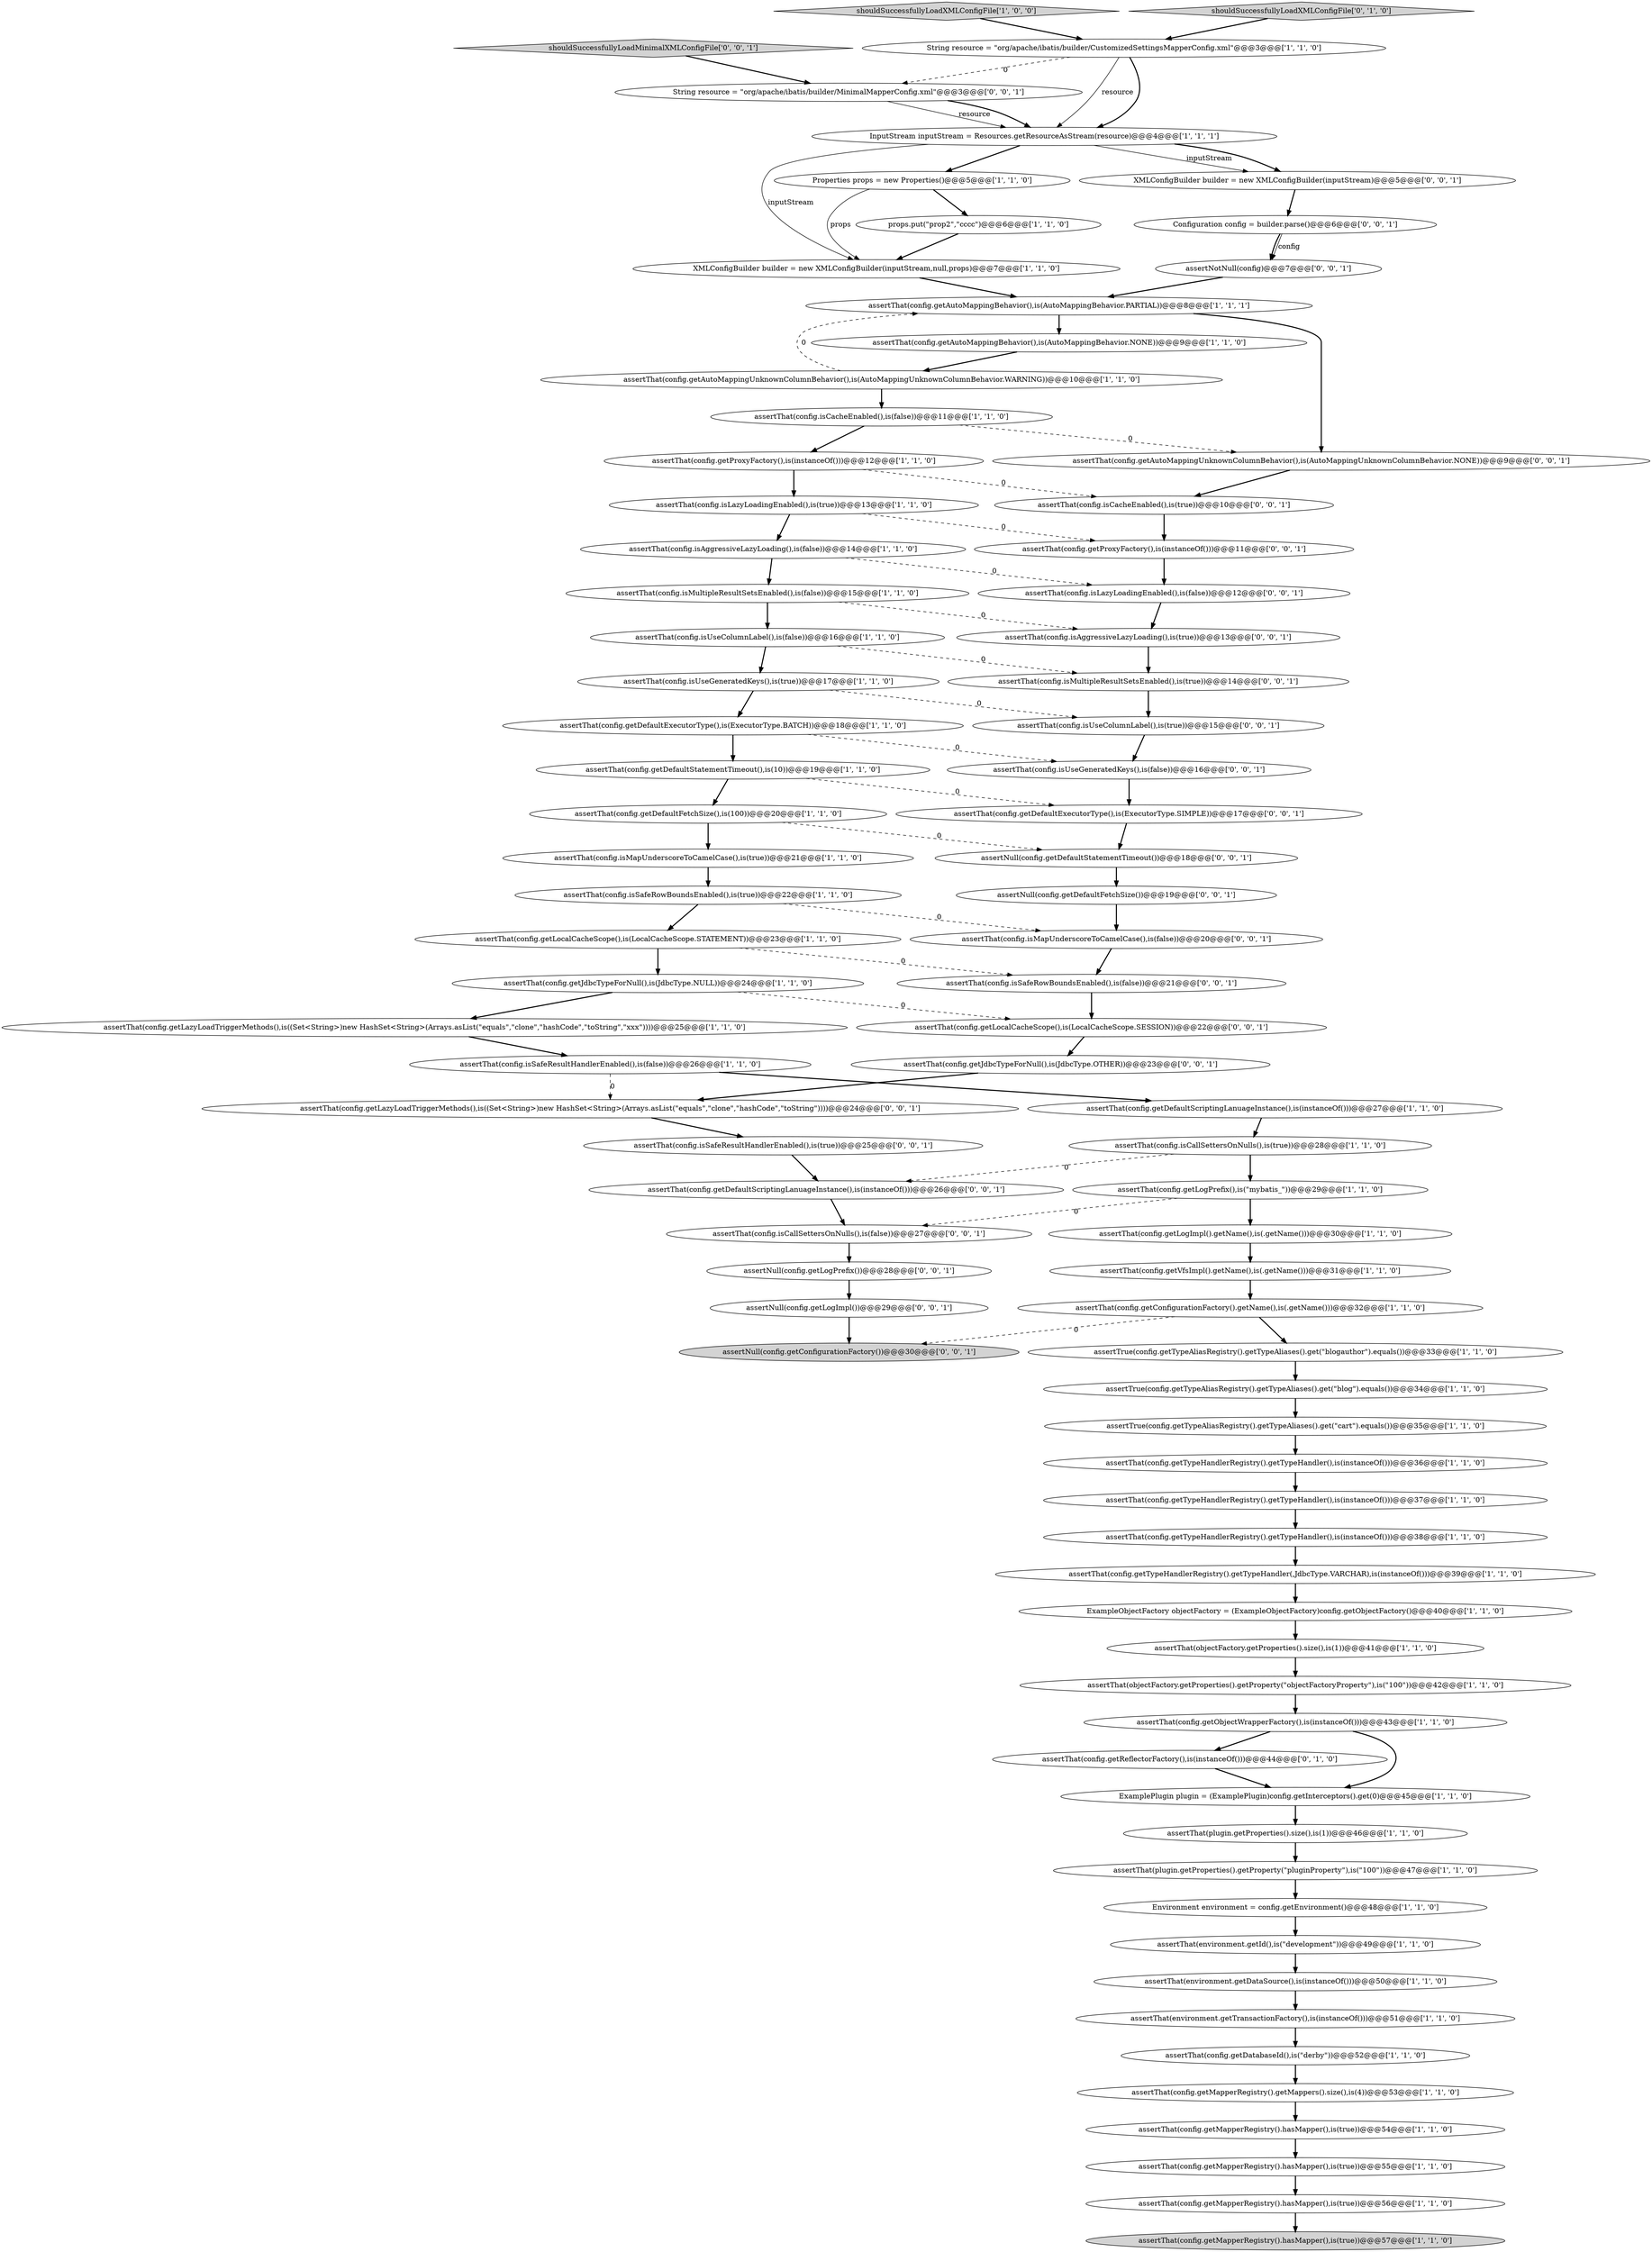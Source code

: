 digraph {
70 [style = filled, label = "assertThat(config.isCacheEnabled(),is(true))@@@10@@@['0', '0', '1']", fillcolor = white, shape = ellipse image = "AAA0AAABBB3BBB"];
14 [style = filled, label = "InputStream inputStream = Resources.getResourceAsStream(resource)@@@4@@@['1', '1', '1']", fillcolor = white, shape = ellipse image = "AAA0AAABBB1BBB"];
21 [style = filled, label = "assertThat(config.isAggressiveLazyLoading(),is(false))@@@14@@@['1', '1', '0']", fillcolor = white, shape = ellipse image = "AAA0AAABBB1BBB"];
68 [style = filled, label = "assertNull(config.getLogImpl())@@@29@@@['0', '0', '1']", fillcolor = white, shape = ellipse image = "AAA0AAABBB3BBB"];
11 [style = filled, label = "props.put(\"prop2\",\"cccc\")@@@6@@@['1', '1', '0']", fillcolor = white, shape = ellipse image = "AAA0AAABBB1BBB"];
77 [style = filled, label = "assertNull(config.getDefaultFetchSize())@@@19@@@['0', '0', '1']", fillcolor = white, shape = ellipse image = "AAA0AAABBB3BBB"];
81 [style = filled, label = "assertThat(config.isAggressiveLazyLoading(),is(true))@@@13@@@['0', '0', '1']", fillcolor = white, shape = ellipse image = "AAA0AAABBB3BBB"];
42 [style = filled, label = "shouldSuccessfullyLoadXMLConfigFile['1', '0', '0']", fillcolor = lightgray, shape = diamond image = "AAA0AAABBB1BBB"];
46 [style = filled, label = "XMLConfigBuilder builder = new XMLConfigBuilder(inputStream,null,props)@@@7@@@['1', '1', '0']", fillcolor = white, shape = ellipse image = "AAA0AAABBB1BBB"];
5 [style = filled, label = "assertThat(config.getDefaultExecutorType(),is(ExecutorType.BATCH))@@@18@@@['1', '1', '0']", fillcolor = white, shape = ellipse image = "AAA0AAABBB1BBB"];
6 [style = filled, label = "assertTrue(config.getTypeAliasRegistry().getTypeAliases().get(\"cart\").equals())@@@35@@@['1', '1', '0']", fillcolor = white, shape = ellipse image = "AAA0AAABBB1BBB"];
26 [style = filled, label = "assertThat(config.getVfsImpl().getName(),is(.getName()))@@@31@@@['1', '1', '0']", fillcolor = white, shape = ellipse image = "AAA0AAABBB1BBB"];
53 [style = filled, label = "assertThat(config.getLogImpl().getName(),is(.getName()))@@@30@@@['1', '1', '0']", fillcolor = white, shape = ellipse image = "AAA0AAABBB1BBB"];
79 [style = filled, label = "assertNull(config.getConfigurationFactory())@@@30@@@['0', '0', '1']", fillcolor = lightgray, shape = ellipse image = "AAA0AAABBB3BBB"];
12 [style = filled, label = "Properties props = new Properties()@@@5@@@['1', '1', '0']", fillcolor = white, shape = ellipse image = "AAA0AAABBB1BBB"];
82 [style = filled, label = "assertThat(config.isSafeResultHandlerEnabled(),is(true))@@@25@@@['0', '0', '1']", fillcolor = white, shape = ellipse image = "AAA0AAABBB3BBB"];
54 [style = filled, label = "assertThat(config.getMapperRegistry().hasMapper(),is(true))@@@54@@@['1', '1', '0']", fillcolor = white, shape = ellipse image = "AAA0AAABBB1BBB"];
75 [style = filled, label = "assertNull(config.getDefaultStatementTimeout())@@@18@@@['0', '0', '1']", fillcolor = white, shape = ellipse image = "AAA0AAABBB3BBB"];
60 [style = filled, label = "assertThat(config.isMapUnderscoreToCamelCase(),is(false))@@@20@@@['0', '0', '1']", fillcolor = white, shape = ellipse image = "AAA0AAABBB3BBB"];
73 [style = filled, label = "assertThat(config.getDefaultScriptingLanuageInstance(),is(instanceOf()))@@@26@@@['0', '0', '1']", fillcolor = white, shape = ellipse image = "AAA0AAABBB3BBB"];
2 [style = filled, label = "assertThat(config.isUseColumnLabel(),is(false))@@@16@@@['1', '1', '0']", fillcolor = white, shape = ellipse image = "AAA0AAABBB1BBB"];
7 [style = filled, label = "assertThat(config.getTypeHandlerRegistry().getTypeHandler(),is(instanceOf()))@@@37@@@['1', '1', '0']", fillcolor = white, shape = ellipse image = "AAA0AAABBB1BBB"];
1 [style = filled, label = "assertThat(plugin.getProperties().size(),is(1))@@@46@@@['1', '1', '0']", fillcolor = white, shape = ellipse image = "AAA0AAABBB1BBB"];
10 [style = filled, label = "assertThat(config.getMapperRegistry().hasMapper(),is(true))@@@56@@@['1', '1', '0']", fillcolor = white, shape = ellipse image = "AAA0AAABBB1BBB"];
30 [style = filled, label = "assertThat(config.getJdbcTypeForNull(),is(JdbcType.NULL))@@@24@@@['1', '1', '0']", fillcolor = white, shape = ellipse image = "AAA0AAABBB1BBB"];
13 [style = filled, label = "assertThat(environment.getId(),is(\"development\"))@@@49@@@['1', '1', '0']", fillcolor = white, shape = ellipse image = "AAA0AAABBB1BBB"];
51 [style = filled, label = "assertThat(config.getConfigurationFactory().getName(),is(.getName()))@@@32@@@['1', '1', '0']", fillcolor = white, shape = ellipse image = "AAA0AAABBB1BBB"];
59 [style = filled, label = "assertThat(config.isUseColumnLabel(),is(true))@@@15@@@['0', '0', '1']", fillcolor = white, shape = ellipse image = "AAA0AAABBB3BBB"];
72 [style = filled, label = "assertThat(config.isMultipleResultSetsEnabled(),is(true))@@@14@@@['0', '0', '1']", fillcolor = white, shape = ellipse image = "AAA0AAABBB3BBB"];
9 [style = filled, label = "assertThat(objectFactory.getProperties().getProperty(\"objectFactoryProperty\"),is(\"100\"))@@@42@@@['1', '1', '0']", fillcolor = white, shape = ellipse image = "AAA0AAABBB1BBB"];
25 [style = filled, label = "assertThat(config.isCallSettersOnNulls(),is(true))@@@28@@@['1', '1', '0']", fillcolor = white, shape = ellipse image = "AAA0AAABBB1BBB"];
29 [style = filled, label = "assertThat(config.isSafeRowBoundsEnabled(),is(true))@@@22@@@['1', '1', '0']", fillcolor = white, shape = ellipse image = "AAA0AAABBB1BBB"];
36 [style = filled, label = "assertThat(config.getMapperRegistry().getMappers().size(),is(4))@@@53@@@['1', '1', '0']", fillcolor = white, shape = ellipse image = "AAA0AAABBB1BBB"];
71 [style = filled, label = "assertThat(config.getProxyFactory(),is(instanceOf()))@@@11@@@['0', '0', '1']", fillcolor = white, shape = ellipse image = "AAA0AAABBB3BBB"];
17 [style = filled, label = "assertThat(config.getDatabaseId(),is(\"derby\"))@@@52@@@['1', '1', '0']", fillcolor = white, shape = ellipse image = "AAA0AAABBB1BBB"];
35 [style = filled, label = "assertThat(environment.getDataSource(),is(instanceOf()))@@@50@@@['1', '1', '0']", fillcolor = white, shape = ellipse image = "AAA0AAABBB1BBB"];
33 [style = filled, label = "ExampleObjectFactory objectFactory = (ExampleObjectFactory)config.getObjectFactory()@@@40@@@['1', '1', '0']", fillcolor = white, shape = ellipse image = "AAA0AAABBB1BBB"];
41 [style = filled, label = "assertThat(config.getAutoMappingUnknownColumnBehavior(),is(AutoMappingUnknownColumnBehavior.WARNING))@@@10@@@['1', '1', '0']", fillcolor = white, shape = ellipse image = "AAA0AAABBB1BBB"];
55 [style = filled, label = "shouldSuccessfullyLoadXMLConfigFile['0', '1', '0']", fillcolor = lightgray, shape = diamond image = "AAA0AAABBB2BBB"];
69 [style = filled, label = "assertThat(config.isSafeRowBoundsEnabled(),is(false))@@@21@@@['0', '0', '1']", fillcolor = white, shape = ellipse image = "AAA0AAABBB3BBB"];
74 [style = filled, label = "Configuration config = builder.parse()@@@6@@@['0', '0', '1']", fillcolor = white, shape = ellipse image = "AAA0AAABBB3BBB"];
80 [style = filled, label = "assertThat(config.getDefaultExecutorType(),is(ExecutorType.SIMPLE))@@@17@@@['0', '0', '1']", fillcolor = white, shape = ellipse image = "AAA0AAABBB3BBB"];
4 [style = filled, label = "assertTrue(config.getTypeAliasRegistry().getTypeAliases().get(\"blogauthor\").equals())@@@33@@@['1', '1', '0']", fillcolor = white, shape = ellipse image = "AAA0AAABBB1BBB"];
56 [style = filled, label = "assertThat(config.getReflectorFactory(),is(instanceOf()))@@@44@@@['0', '1', '0']", fillcolor = white, shape = ellipse image = "AAA1AAABBB2BBB"];
65 [style = filled, label = "assertThat(config.getLazyLoadTriggerMethods(),is((Set<String>)new HashSet<String>(Arrays.asList(\"equals\",\"clone\",\"hashCode\",\"toString\"))))@@@24@@@['0', '0', '1']", fillcolor = white, shape = ellipse image = "AAA0AAABBB3BBB"];
31 [style = filled, label = "assertThat(environment.getTransactionFactory(),is(instanceOf()))@@@51@@@['1', '1', '0']", fillcolor = white, shape = ellipse image = "AAA0AAABBB1BBB"];
22 [style = filled, label = "assertThat(config.isMultipleResultSetsEnabled(),is(false))@@@15@@@['1', '1', '0']", fillcolor = white, shape = ellipse image = "AAA0AAABBB1BBB"];
8 [style = filled, label = "assertThat(config.isCacheEnabled(),is(false))@@@11@@@['1', '1', '0']", fillcolor = white, shape = ellipse image = "AAA0AAABBB1BBB"];
0 [style = filled, label = "Environment environment = config.getEnvironment()@@@48@@@['1', '1', '0']", fillcolor = white, shape = ellipse image = "AAA0AAABBB1BBB"];
23 [style = filled, label = "assertThat(config.getMapperRegistry().hasMapper(),is(true))@@@55@@@['1', '1', '0']", fillcolor = white, shape = ellipse image = "AAA0AAABBB1BBB"];
45 [style = filled, label = "assertThat(plugin.getProperties().getProperty(\"pluginProperty\"),is(\"100\"))@@@47@@@['1', '1', '0']", fillcolor = white, shape = ellipse image = "AAA0AAABBB1BBB"];
47 [style = filled, label = "assertThat(config.isLazyLoadingEnabled(),is(true))@@@13@@@['1', '1', '0']", fillcolor = white, shape = ellipse image = "AAA0AAABBB1BBB"];
40 [style = filled, label = "assertThat(config.getObjectWrapperFactory(),is(instanceOf()))@@@43@@@['1', '1', '0']", fillcolor = white, shape = ellipse image = "AAA0AAABBB1BBB"];
57 [style = filled, label = "assertThat(config.getJdbcTypeForNull(),is(JdbcType.OTHER))@@@23@@@['0', '0', '1']", fillcolor = white, shape = ellipse image = "AAA0AAABBB3BBB"];
34 [style = filled, label = "assertThat(config.getDefaultStatementTimeout(),is(10))@@@19@@@['1', '1', '0']", fillcolor = white, shape = ellipse image = "AAA0AAABBB1BBB"];
43 [style = filled, label = "ExamplePlugin plugin = (ExamplePlugin)config.getInterceptors().get(0)@@@45@@@['1', '1', '0']", fillcolor = white, shape = ellipse image = "AAA0AAABBB1BBB"];
49 [style = filled, label = "String resource = \"org/apache/ibatis/builder/CustomizedSettingsMapperConfig.xml\"@@@3@@@['1', '1', '0']", fillcolor = white, shape = ellipse image = "AAA0AAABBB1BBB"];
24 [style = filled, label = "assertTrue(config.getTypeAliasRegistry().getTypeAliases().get(\"blog\").equals())@@@34@@@['1', '1', '0']", fillcolor = white, shape = ellipse image = "AAA0AAABBB1BBB"];
20 [style = filled, label = "assertThat(config.isSafeResultHandlerEnabled(),is(false))@@@26@@@['1', '1', '0']", fillcolor = white, shape = ellipse image = "AAA0AAABBB1BBB"];
38 [style = filled, label = "assertThat(config.isMapUnderscoreToCamelCase(),is(true))@@@21@@@['1', '1', '0']", fillcolor = white, shape = ellipse image = "AAA0AAABBB1BBB"];
58 [style = filled, label = "assertThat(config.isLazyLoadingEnabled(),is(false))@@@12@@@['0', '0', '1']", fillcolor = white, shape = ellipse image = "AAA0AAABBB3BBB"];
19 [style = filled, label = "assertThat(config.getLazyLoadTriggerMethods(),is((Set<String>)new HashSet<String>(Arrays.asList(\"equals\",\"clone\",\"hashCode\",\"toString\",\"xxx\"))))@@@25@@@['1', '1', '0']", fillcolor = white, shape = ellipse image = "AAA0AAABBB1BBB"];
37 [style = filled, label = "assertThat(config.getDefaultFetchSize(),is(100))@@@20@@@['1', '1', '0']", fillcolor = white, shape = ellipse image = "AAA0AAABBB1BBB"];
61 [style = filled, label = "String resource = \"org/apache/ibatis/builder/MinimalMapperConfig.xml\"@@@3@@@['0', '0', '1']", fillcolor = white, shape = ellipse image = "AAA0AAABBB3BBB"];
63 [style = filled, label = "assertThat(config.getLocalCacheScope(),is(LocalCacheScope.SESSION))@@@22@@@['0', '0', '1']", fillcolor = white, shape = ellipse image = "AAA0AAABBB3BBB"];
66 [style = filled, label = "assertThat(config.isCallSettersOnNulls(),is(false))@@@27@@@['0', '0', '1']", fillcolor = white, shape = ellipse image = "AAA0AAABBB3BBB"];
67 [style = filled, label = "assertNotNull(config)@@@7@@@['0', '0', '1']", fillcolor = white, shape = ellipse image = "AAA0AAABBB3BBB"];
15 [style = filled, label = "assertThat(objectFactory.getProperties().size(),is(1))@@@41@@@['1', '1', '0']", fillcolor = white, shape = ellipse image = "AAA0AAABBB1BBB"];
18 [style = filled, label = "assertThat(config.isUseGeneratedKeys(),is(true))@@@17@@@['1', '1', '0']", fillcolor = white, shape = ellipse image = "AAA0AAABBB1BBB"];
32 [style = filled, label = "assertThat(config.getProxyFactory(),is(instanceOf()))@@@12@@@['1', '1', '0']", fillcolor = white, shape = ellipse image = "AAA0AAABBB1BBB"];
64 [style = filled, label = "assertThat(config.getAutoMappingUnknownColumnBehavior(),is(AutoMappingUnknownColumnBehavior.NONE))@@@9@@@['0', '0', '1']", fillcolor = white, shape = ellipse image = "AAA0AAABBB3BBB"];
27 [style = filled, label = "assertThat(config.getTypeHandlerRegistry().getTypeHandler(,JdbcType.VARCHAR),is(instanceOf()))@@@39@@@['1', '1', '0']", fillcolor = white, shape = ellipse image = "AAA0AAABBB1BBB"];
16 [style = filled, label = "assertThat(config.getDefaultScriptingLanuageInstance(),is(instanceOf()))@@@27@@@['1', '1', '0']", fillcolor = white, shape = ellipse image = "AAA0AAABBB1BBB"];
44 [style = filled, label = "assertThat(config.getAutoMappingBehavior(),is(AutoMappingBehavior.NONE))@@@9@@@['1', '1', '0']", fillcolor = white, shape = ellipse image = "AAA0AAABBB1BBB"];
62 [style = filled, label = "assertNull(config.getLogPrefix())@@@28@@@['0', '0', '1']", fillcolor = white, shape = ellipse image = "AAA0AAABBB3BBB"];
50 [style = filled, label = "assertThat(config.getAutoMappingBehavior(),is(AutoMappingBehavior.PARTIAL))@@@8@@@['1', '1', '1']", fillcolor = white, shape = ellipse image = "AAA0AAABBB1BBB"];
48 [style = filled, label = "assertThat(config.getLocalCacheScope(),is(LocalCacheScope.STATEMENT))@@@23@@@['1', '1', '0']", fillcolor = white, shape = ellipse image = "AAA0AAABBB1BBB"];
52 [style = filled, label = "assertThat(config.getLogPrefix(),is(\"mybatis_\"))@@@29@@@['1', '1', '0']", fillcolor = white, shape = ellipse image = "AAA0AAABBB1BBB"];
78 [style = filled, label = "assertThat(config.isUseGeneratedKeys(),is(false))@@@16@@@['0', '0', '1']", fillcolor = white, shape = ellipse image = "AAA0AAABBB3BBB"];
39 [style = filled, label = "assertThat(config.getMapperRegistry().hasMapper(),is(true))@@@57@@@['1', '1', '0']", fillcolor = lightgray, shape = ellipse image = "AAA0AAABBB1BBB"];
3 [style = filled, label = "assertThat(config.getTypeHandlerRegistry().getTypeHandler(),is(instanceOf()))@@@38@@@['1', '1', '0']", fillcolor = white, shape = ellipse image = "AAA0AAABBB1BBB"];
28 [style = filled, label = "assertThat(config.getTypeHandlerRegistry().getTypeHandler(),is(instanceOf()))@@@36@@@['1', '1', '0']", fillcolor = white, shape = ellipse image = "AAA0AAABBB1BBB"];
76 [style = filled, label = "XMLConfigBuilder builder = new XMLConfigBuilder(inputStream)@@@5@@@['0', '0', '1']", fillcolor = white, shape = ellipse image = "AAA0AAABBB3BBB"];
83 [style = filled, label = "shouldSuccessfullyLoadMinimalXMLConfigFile['0', '0', '1']", fillcolor = lightgray, shape = diamond image = "AAA0AAABBB3BBB"];
69->63 [style = bold, label=""];
11->46 [style = bold, label=""];
21->22 [style = bold, label=""];
48->30 [style = bold, label=""];
23->10 [style = bold, label=""];
10->39 [style = bold, label=""];
22->81 [style = dashed, label="0"];
80->75 [style = bold, label=""];
68->79 [style = bold, label=""];
70->71 [style = bold, label=""];
47->21 [style = bold, label=""];
45->0 [style = bold, label=""];
51->79 [style = dashed, label="0"];
32->70 [style = dashed, label="0"];
71->58 [style = bold, label=""];
4->24 [style = bold, label=""];
57->65 [style = bold, label=""];
40->56 [style = bold, label=""];
44->41 [style = bold, label=""];
60->69 [style = bold, label=""];
12->46 [style = solid, label="props"];
52->53 [style = bold, label=""];
26->51 [style = bold, label=""];
29->60 [style = dashed, label="0"];
76->74 [style = bold, label=""];
58->81 [style = bold, label=""];
47->71 [style = dashed, label="0"];
48->69 [style = dashed, label="0"];
36->54 [style = bold, label=""];
37->75 [style = dashed, label="0"];
27->33 [style = bold, label=""];
66->62 [style = bold, label=""];
15->9 [style = bold, label=""];
20->16 [style = bold, label=""];
16->25 [style = bold, label=""];
8->32 [style = bold, label=""];
21->58 [style = dashed, label="0"];
9->40 [style = bold, label=""];
42->49 [style = bold, label=""];
72->59 [style = bold, label=""];
65->82 [style = bold, label=""];
13->35 [style = bold, label=""];
18->59 [style = dashed, label="0"];
30->63 [style = dashed, label="0"];
49->14 [style = solid, label="resource"];
29->48 [style = bold, label=""];
37->38 [style = bold, label=""];
77->60 [style = bold, label=""];
31->17 [style = bold, label=""];
2->72 [style = dashed, label="0"];
43->1 [style = bold, label=""];
49->14 [style = bold, label=""];
73->66 [style = bold, label=""];
78->80 [style = bold, label=""];
51->4 [style = bold, label=""];
49->61 [style = dashed, label="0"];
22->2 [style = bold, label=""];
50->64 [style = bold, label=""];
14->46 [style = solid, label="inputStream"];
6->28 [style = bold, label=""];
8->64 [style = dashed, label="0"];
35->31 [style = bold, label=""];
53->26 [style = bold, label=""];
67->50 [style = bold, label=""];
40->43 [style = bold, label=""];
14->76 [style = solid, label="inputStream"];
82->73 [style = bold, label=""];
61->14 [style = solid, label="resource"];
14->12 [style = bold, label=""];
74->67 [style = bold, label=""];
3->27 [style = bold, label=""];
7->3 [style = bold, label=""];
1->45 [style = bold, label=""];
17->36 [style = bold, label=""];
25->52 [style = bold, label=""];
33->15 [style = bold, label=""];
81->72 [style = bold, label=""];
41->8 [style = bold, label=""];
24->6 [style = bold, label=""];
74->67 [style = solid, label="config"];
50->44 [style = bold, label=""];
55->49 [style = bold, label=""];
28->7 [style = bold, label=""];
5->78 [style = dashed, label="0"];
59->78 [style = bold, label=""];
56->43 [style = bold, label=""];
19->20 [style = bold, label=""];
64->70 [style = bold, label=""];
38->29 [style = bold, label=""];
18->5 [style = bold, label=""];
34->80 [style = dashed, label="0"];
5->34 [style = bold, label=""];
0->13 [style = bold, label=""];
20->65 [style = dashed, label="0"];
83->61 [style = bold, label=""];
52->66 [style = dashed, label="0"];
46->50 [style = bold, label=""];
2->18 [style = bold, label=""];
41->50 [style = dashed, label="0"];
54->23 [style = bold, label=""];
63->57 [style = bold, label=""];
12->11 [style = bold, label=""];
14->76 [style = bold, label=""];
32->47 [style = bold, label=""];
25->73 [style = dashed, label="0"];
75->77 [style = bold, label=""];
30->19 [style = bold, label=""];
34->37 [style = bold, label=""];
61->14 [style = bold, label=""];
62->68 [style = bold, label=""];
}
